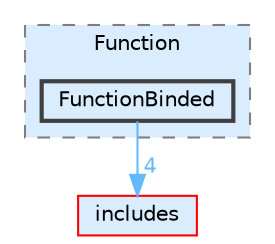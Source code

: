 digraph "lib/types/objects/Function/FunctionBinded"
{
 // LATEX_PDF_SIZE
  bgcolor="transparent";
  edge [fontname=Helvetica,fontsize=10,labelfontname=Helvetica,labelfontsize=10];
  node [fontname=Helvetica,fontsize=10,shape=box,height=0.2,width=0.4];
  compound=true
  subgraph clusterdir_8e394419521e172f5df06492d0bbe20e {
    graph [ bgcolor="#daedff", pencolor="grey50", label="Function", fontname=Helvetica,fontsize=10 style="filled,dashed", URL="dir_8e394419521e172f5df06492d0bbe20e.html",tooltip=""]
  dir_bd2445c454062ccd87b8044816ef09b4 [label="FunctionBinded", fillcolor="#daedff", color="grey25", style="filled,bold", URL="dir_bd2445c454062ccd87b8044816ef09b4.html",tooltip=""];
  }
  dir_09e761304027c904456130627fd4dcf5 [label="includes", fillcolor="#daedff", color="red", style="filled", URL="dir_09e761304027c904456130627fd4dcf5.html",tooltip=""];
  dir_bd2445c454062ccd87b8044816ef09b4->dir_09e761304027c904456130627fd4dcf5 [headlabel="4", labeldistance=1.5 headhref="dir_000013_000016.html" href="dir_000013_000016.html" color="steelblue1" fontcolor="steelblue1"];
}
